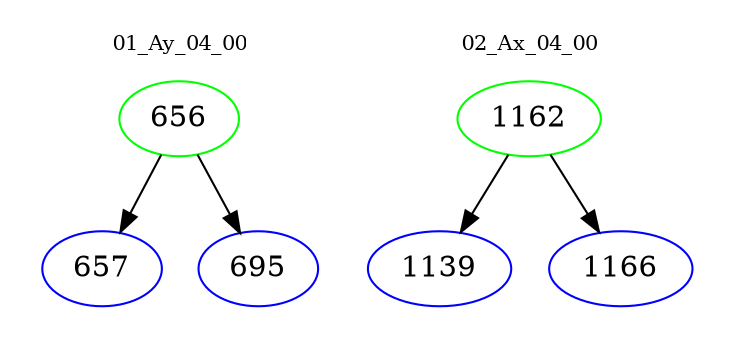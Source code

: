 digraph{
subgraph cluster_0 {
color = white
label = "01_Ay_04_00";
fontsize=10;
T0_656 [label="656", color="green"]
T0_656 -> T0_657 [color="black"]
T0_657 [label="657", color="blue"]
T0_656 -> T0_695 [color="black"]
T0_695 [label="695", color="blue"]
}
subgraph cluster_1 {
color = white
label = "02_Ax_04_00";
fontsize=10;
T1_1162 [label="1162", color="green"]
T1_1162 -> T1_1139 [color="black"]
T1_1139 [label="1139", color="blue"]
T1_1162 -> T1_1166 [color="black"]
T1_1166 [label="1166", color="blue"]
}
}
